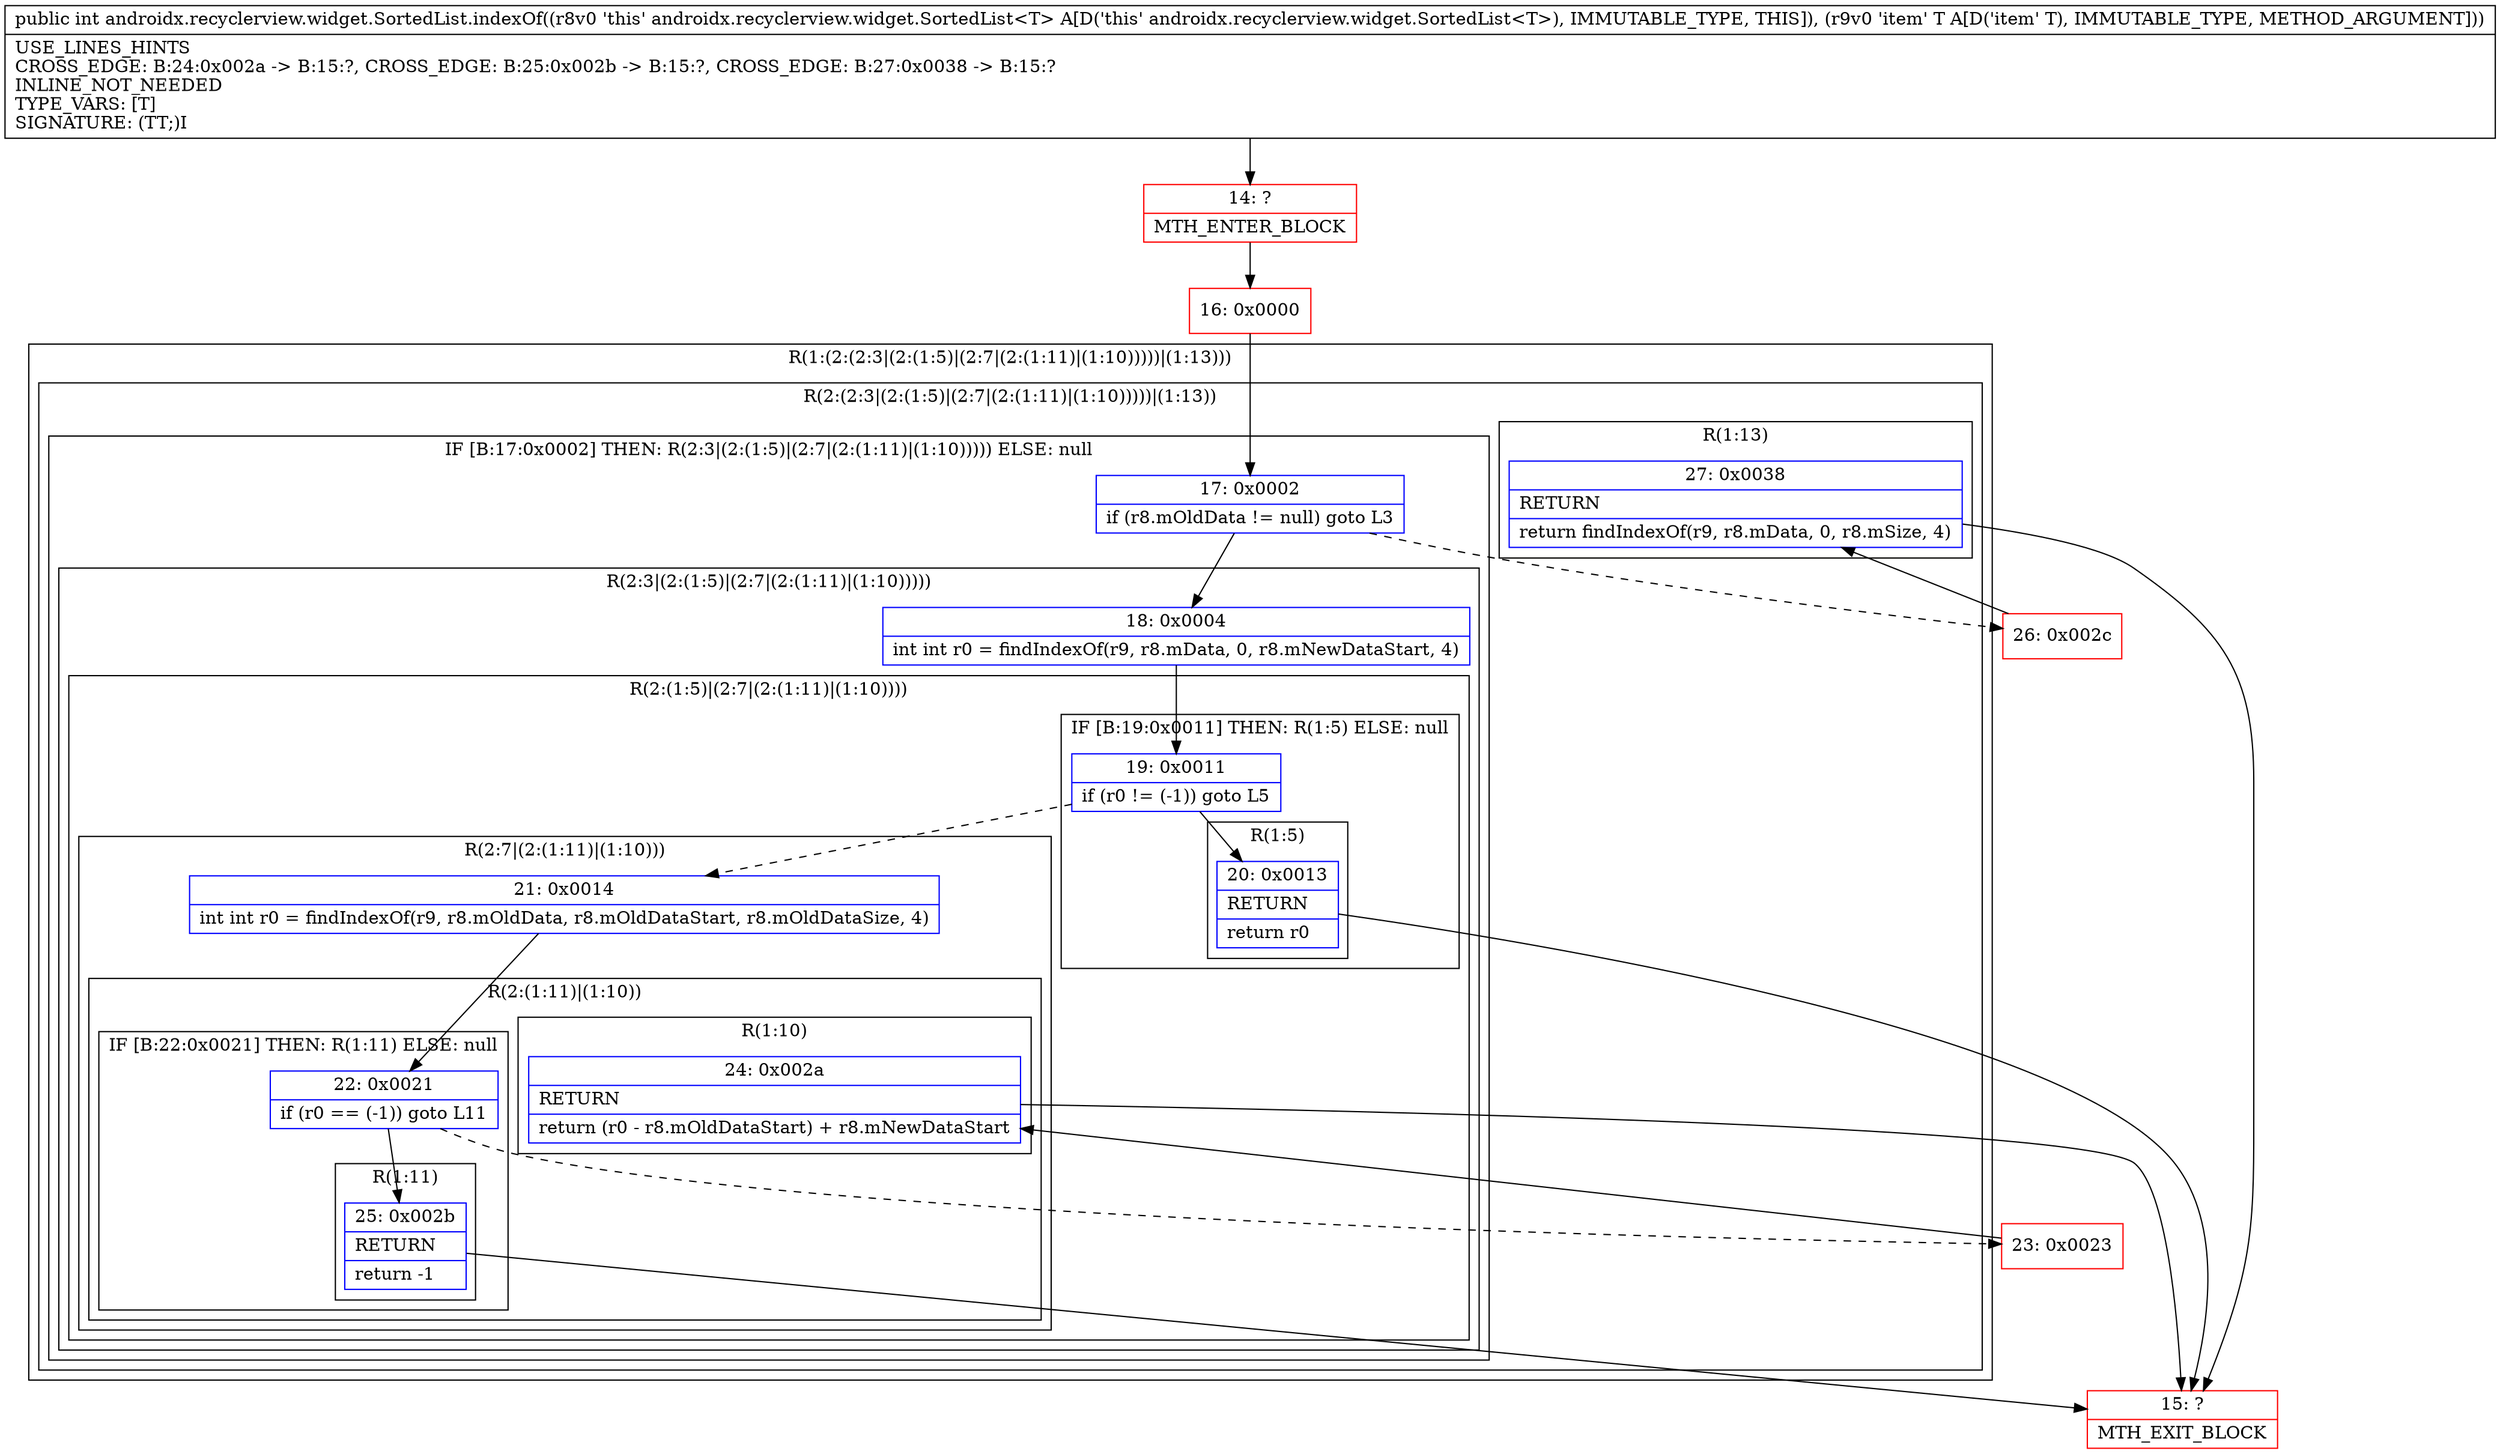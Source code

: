 digraph "CFG forandroidx.recyclerview.widget.SortedList.indexOf(Ljava\/lang\/Object;)I" {
subgraph cluster_Region_999832454 {
label = "R(1:(2:(2:3|(2:(1:5)|(2:7|(2:(1:11)|(1:10)))))|(1:13)))";
node [shape=record,color=blue];
subgraph cluster_Region_190620204 {
label = "R(2:(2:3|(2:(1:5)|(2:7|(2:(1:11)|(1:10)))))|(1:13))";
node [shape=record,color=blue];
subgraph cluster_IfRegion_1508777270 {
label = "IF [B:17:0x0002] THEN: R(2:3|(2:(1:5)|(2:7|(2:(1:11)|(1:10))))) ELSE: null";
node [shape=record,color=blue];
Node_17 [shape=record,label="{17\:\ 0x0002|if (r8.mOldData != null) goto L3\l}"];
subgraph cluster_Region_413051636 {
label = "R(2:3|(2:(1:5)|(2:7|(2:(1:11)|(1:10)))))";
node [shape=record,color=blue];
Node_18 [shape=record,label="{18\:\ 0x0004|int int r0 = findIndexOf(r9, r8.mData, 0, r8.mNewDataStart, 4)\l}"];
subgraph cluster_Region_1363715830 {
label = "R(2:(1:5)|(2:7|(2:(1:11)|(1:10))))";
node [shape=record,color=blue];
subgraph cluster_IfRegion_1604952200 {
label = "IF [B:19:0x0011] THEN: R(1:5) ELSE: null";
node [shape=record,color=blue];
Node_19 [shape=record,label="{19\:\ 0x0011|if (r0 != (\-1)) goto L5\l}"];
subgraph cluster_Region_892961151 {
label = "R(1:5)";
node [shape=record,color=blue];
Node_20 [shape=record,label="{20\:\ 0x0013|RETURN\l|return r0\l}"];
}
}
subgraph cluster_Region_1137174677 {
label = "R(2:7|(2:(1:11)|(1:10)))";
node [shape=record,color=blue];
Node_21 [shape=record,label="{21\:\ 0x0014|int int r0 = findIndexOf(r9, r8.mOldData, r8.mOldDataStart, r8.mOldDataSize, 4)\l}"];
subgraph cluster_Region_737600338 {
label = "R(2:(1:11)|(1:10))";
node [shape=record,color=blue];
subgraph cluster_IfRegion_786641683 {
label = "IF [B:22:0x0021] THEN: R(1:11) ELSE: null";
node [shape=record,color=blue];
Node_22 [shape=record,label="{22\:\ 0x0021|if (r0 == (\-1)) goto L11\l}"];
subgraph cluster_Region_1163229634 {
label = "R(1:11)";
node [shape=record,color=blue];
Node_25 [shape=record,label="{25\:\ 0x002b|RETURN\l|return \-1\l}"];
}
}
subgraph cluster_Region_1012693927 {
label = "R(1:10)";
node [shape=record,color=blue];
Node_24 [shape=record,label="{24\:\ 0x002a|RETURN\l|return (r0 \- r8.mOldDataStart) + r8.mNewDataStart\l}"];
}
}
}
}
}
}
subgraph cluster_Region_1828445171 {
label = "R(1:13)";
node [shape=record,color=blue];
Node_27 [shape=record,label="{27\:\ 0x0038|RETURN\l|return findIndexOf(r9, r8.mData, 0, r8.mSize, 4)\l}"];
}
}
}
Node_14 [shape=record,color=red,label="{14\:\ ?|MTH_ENTER_BLOCK\l}"];
Node_16 [shape=record,color=red,label="{16\:\ 0x0000}"];
Node_15 [shape=record,color=red,label="{15\:\ ?|MTH_EXIT_BLOCK\l}"];
Node_23 [shape=record,color=red,label="{23\:\ 0x0023}"];
Node_26 [shape=record,color=red,label="{26\:\ 0x002c}"];
MethodNode[shape=record,label="{public int androidx.recyclerview.widget.SortedList.indexOf((r8v0 'this' androidx.recyclerview.widget.SortedList\<T\> A[D('this' androidx.recyclerview.widget.SortedList\<T\>), IMMUTABLE_TYPE, THIS]), (r9v0 'item' T A[D('item' T), IMMUTABLE_TYPE, METHOD_ARGUMENT]))  | USE_LINES_HINTS\lCROSS_EDGE: B:24:0x002a \-\> B:15:?, CROSS_EDGE: B:25:0x002b \-\> B:15:?, CROSS_EDGE: B:27:0x0038 \-\> B:15:?\lINLINE_NOT_NEEDED\lTYPE_VARS: [T]\lSIGNATURE: (TT;)I\l}"];
MethodNode -> Node_14;Node_17 -> Node_18;
Node_17 -> Node_26[style=dashed];
Node_18 -> Node_19;
Node_19 -> Node_20;
Node_19 -> Node_21[style=dashed];
Node_20 -> Node_15;
Node_21 -> Node_22;
Node_22 -> Node_23[style=dashed];
Node_22 -> Node_25;
Node_25 -> Node_15;
Node_24 -> Node_15;
Node_27 -> Node_15;
Node_14 -> Node_16;
Node_16 -> Node_17;
Node_23 -> Node_24;
Node_26 -> Node_27;
}

